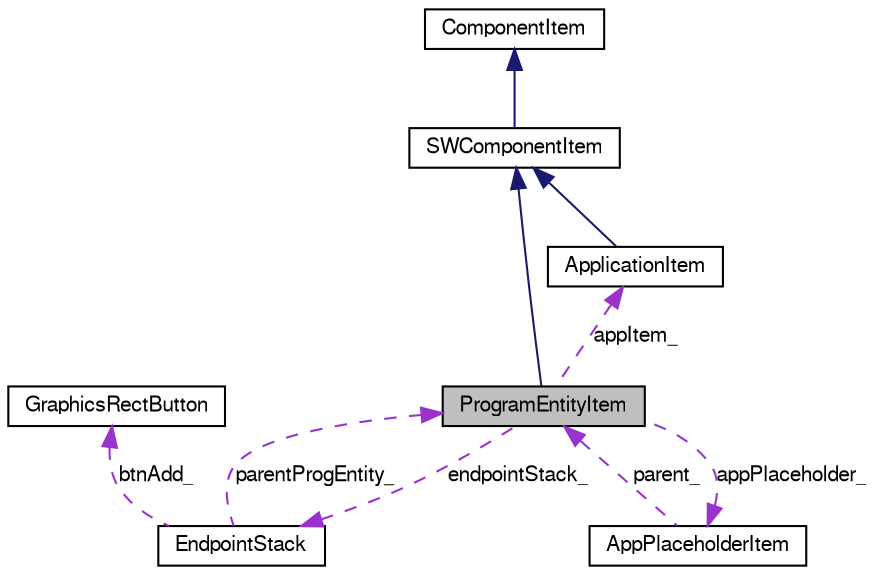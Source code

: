 digraph G
{
  bgcolor="transparent";
  edge [fontname="FreeSans",fontsize=10,labelfontname="FreeSans",labelfontsize=10];
  node [fontname="FreeSans",fontsize=10,shape=record];
  Node1 [label="ProgramEntityItem",height=0.2,width=0.4,color="black", fillcolor="grey75", style="filled" fontcolor="black"];
  Node2 -> Node1 [dir=back,color="midnightblue",fontsize=10,style="solid",fontname="FreeSans"];
  Node2 [label="SWComponentItem",height=0.2,width=0.4,color="black",URL="$class_s_w_component_item.html",tooltip="SWComponentItem class."];
  Node3 -> Node2 [dir=back,color="midnightblue",fontsize=10,style="solid",fontname="FreeSans"];
  Node3 [label="ComponentItem",height=0.2,width=0.4,color="black",URL="$class_component_item.html",tooltip="ComponentItem class."];
  Node4 -> Node1 [dir=back,color="darkorchid3",fontsize=10,style="dashed",label="appItem_",fontname="FreeSans"];
  Node4 [label="ApplicationItem",height=0.2,width=0.4,color="black",URL="$class_application_item.html",tooltip="ApplicationItem class."];
  Node2 -> Node4 [dir=back,color="midnightblue",fontsize=10,style="solid",fontname="FreeSans"];
  Node5 -> Node1 [dir=back,color="darkorchid3",fontsize=10,style="dashed",label="appPlaceholder_",fontname="FreeSans"];
  Node5 [label="AppPlaceholderItem",height=0.2,width=0.4,color="black",URL="$class_app_placeholder_item.html",tooltip="AppPlaceholderItem class."];
  Node1 -> Node5 [dir=back,color="darkorchid3",fontsize=10,style="dashed",label="parent_",fontname="FreeSans"];
  Node6 -> Node1 [dir=back,color="darkorchid3",fontsize=10,style="dashed",label="endpointStack_",fontname="FreeSans"];
  Node6 [label="EndpointStack",height=0.2,width=0.4,color="black",URL="$class_endpoint_stack.html",tooltip="EndpointStack class."];
  Node1 -> Node6 [dir=back,color="darkorchid3",fontsize=10,style="dashed",label="parentProgEntity_",fontname="FreeSans"];
  Node7 -> Node6 [dir=back,color="darkorchid3",fontsize=10,style="dashed",label="btnAdd_",fontname="FreeSans"];
  Node7 [label="GraphicsRectButton",height=0.2,width=0.4,color="black",URL="$class_graphics_rect_button.html",tooltip="GraphicsRectButton class."];
}
